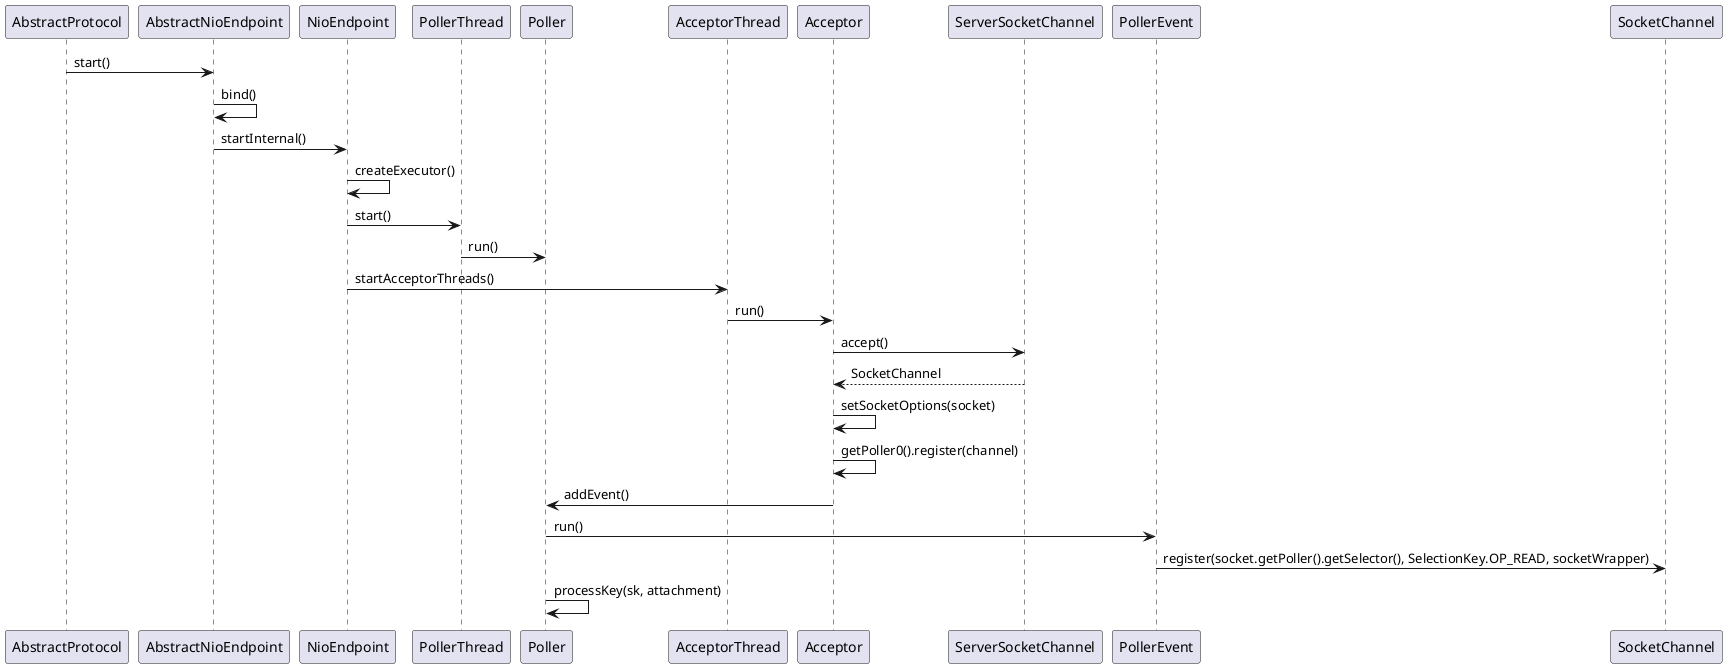 @startuml
AbstractProtocol -> AbstractNioEndpoint: start()
AbstractNioEndpoint -> AbstractNioEndpoint: bind()
AbstractNioEndpoint -> NioEndpoint: startInternal()
NioEndpoint -> NioEndpoint: createExecutor()
NioEndpoint -> PollerThread: start()
PollerThread -> Poller: run()
NioEndpoint -> AcceptorThread: startAcceptorThreads()
AcceptorThread -> Acceptor: run()
Acceptor -> ServerSocketChannel: accept()
ServerSocketChannel --> Acceptor: SocketChannel

' 下面时序图不对，只是方便记录流程；
' 大概处理流程就是acceptor线程监听请求，将请求封装成PollerEvent事件；
' Poller线程会调用PollerEvent#run将SocketChannel注册到Selector上，SelectionKey.OP_READ
' Poller线程接着处理selector.selectedKeys().iterator()，将准备好的SelectionKey调用processKey处理
' processSocket(),创建createSocketProcessor(socketWrapper, event)，进行处理
' executor.execute(SocketProcessor)
' getHandler().process(socketWrapper, SocketEvent.OPEN_READ)

Acceptor -> Acceptor: setSocketOptions(socket)
Acceptor -> Acceptor: getPoller0().register(channel)
Acceptor -> Poller: addEvent()

Poller -> PollerEvent: run()
PollerEvent -> SocketChannel: register(socket.getPoller().getSelector(), SelectionKey.OP_READ, socketWrapper)
Poller -> Poller: processKey(sk, attachment)


@enduml